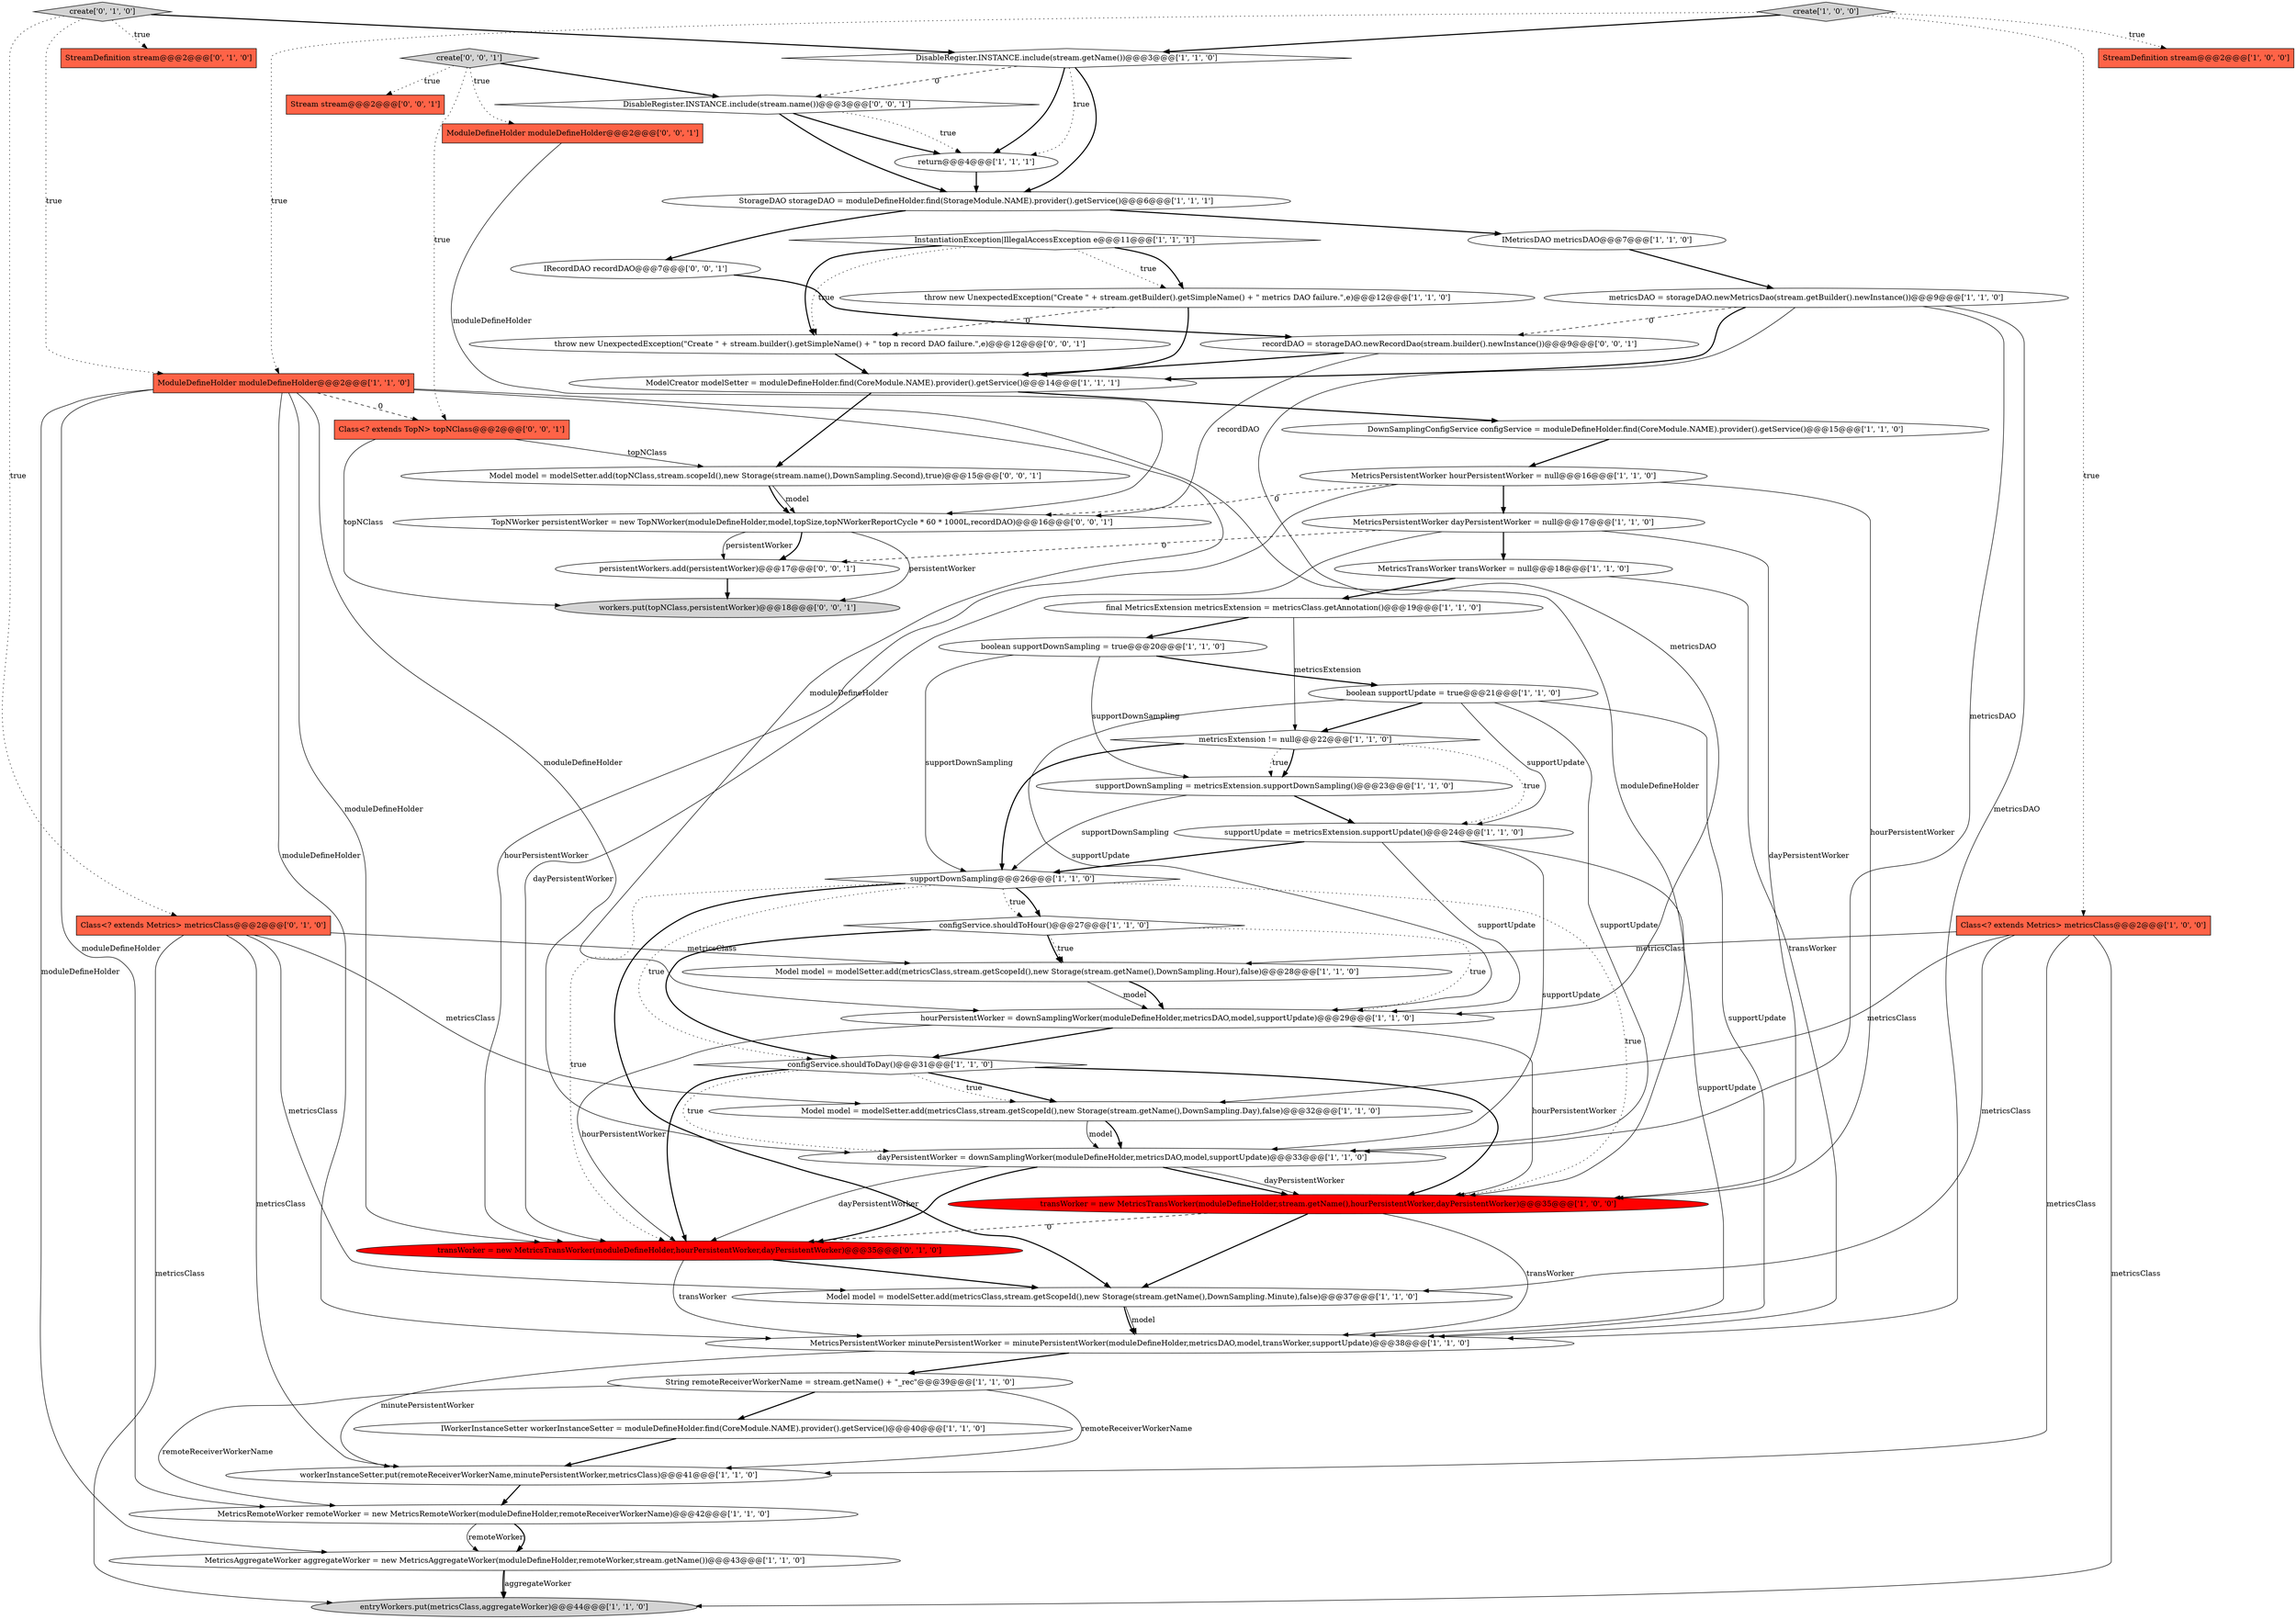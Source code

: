 digraph {
44 [style = filled, label = "persistentWorkers.add(persistentWorker)@@@17@@@['0', '0', '1']", fillcolor = white, shape = ellipse image = "AAA0AAABBB3BBB"];
13 [style = filled, label = "metricsDAO = storageDAO.newMetricsDao(stream.getBuilder().newInstance())@@@9@@@['1', '1', '0']", fillcolor = white, shape = ellipse image = "AAA0AAABBB1BBB"];
53 [style = filled, label = "create['0', '0', '1']", fillcolor = lightgray, shape = diamond image = "AAA0AAABBB3BBB"];
35 [style = filled, label = "supportDownSampling@@@26@@@['1', '1', '0']", fillcolor = white, shape = diamond image = "AAA0AAABBB1BBB"];
26 [style = filled, label = "IMetricsDAO metricsDAO@@@7@@@['1', '1', '0']", fillcolor = white, shape = ellipse image = "AAA0AAABBB1BBB"];
8 [style = filled, label = "MetricsPersistentWorker minutePersistentWorker = minutePersistentWorker(moduleDefineHolder,metricsDAO,model,transWorker,supportUpdate)@@@38@@@['1', '1', '0']", fillcolor = white, shape = ellipse image = "AAA0AAABBB1BBB"];
50 [style = filled, label = "TopNWorker persistentWorker = new TopNWorker(moduleDefineHolder,model,topSize,topNWorkerReportCycle * 60 * 1000L,recordDAO)@@@16@@@['0', '0', '1']", fillcolor = white, shape = ellipse image = "AAA0AAABBB3BBB"];
37 [style = filled, label = "configService.shouldToDay()@@@31@@@['1', '1', '0']", fillcolor = white, shape = diamond image = "AAA0AAABBB1BBB"];
4 [style = filled, label = "throw new UnexpectedException(\"Create \" + stream.getBuilder().getSimpleName() + \" metrics DAO failure.\",e)@@@12@@@['1', '1', '0']", fillcolor = white, shape = ellipse image = "AAA0AAABBB1BBB"];
14 [style = filled, label = "hourPersistentWorker = downSamplingWorker(moduleDefineHolder,metricsDAO,model,supportUpdate)@@@29@@@['1', '1', '0']", fillcolor = white, shape = ellipse image = "AAA0AAABBB1BBB"];
16 [style = filled, label = "StorageDAO storageDAO = moduleDefineHolder.find(StorageModule.NAME).provider().getService()@@@6@@@['1', '1', '1']", fillcolor = white, shape = ellipse image = "AAA0AAABBB1BBB"];
49 [style = filled, label = "Stream stream@@@2@@@['0', '0', '1']", fillcolor = tomato, shape = box image = "AAA0AAABBB3BBB"];
29 [style = filled, label = "transWorker = new MetricsTransWorker(moduleDefineHolder,stream.getName(),hourPersistentWorker,dayPersistentWorker)@@@35@@@['1', '0', '0']", fillcolor = red, shape = ellipse image = "AAA1AAABBB1BBB"];
34 [style = filled, label = "return@@@4@@@['1', '1', '1']", fillcolor = white, shape = ellipse image = "AAA0AAABBB1BBB"];
46 [style = filled, label = "ModuleDefineHolder moduleDefineHolder@@@2@@@['0', '0', '1']", fillcolor = tomato, shape = box image = "AAA0AAABBB3BBB"];
51 [style = filled, label = "Class<? extends TopN> topNClass@@@2@@@['0', '0', '1']", fillcolor = tomato, shape = box image = "AAA0AAABBB3BBB"];
18 [style = filled, label = "Model model = modelSetter.add(metricsClass,stream.getScopeId(),new Storage(stream.getName(),DownSampling.Hour),false)@@@28@@@['1', '1', '0']", fillcolor = white, shape = ellipse image = "AAA0AAABBB1BBB"];
41 [style = filled, label = "transWorker = new MetricsTransWorker(moduleDefineHolder,hourPersistentWorker,dayPersistentWorker)@@@35@@@['0', '1', '0']", fillcolor = red, shape = ellipse image = "AAA1AAABBB2BBB"];
25 [style = filled, label = "MetricsAggregateWorker aggregateWorker = new MetricsAggregateWorker(moduleDefineHolder,remoteWorker,stream.getName())@@@43@@@['1', '1', '0']", fillcolor = white, shape = ellipse image = "AAA0AAABBB1BBB"];
47 [style = filled, label = "recordDAO = storageDAO.newRecordDao(stream.builder().newInstance())@@@9@@@['0', '0', '1']", fillcolor = white, shape = ellipse image = "AAA0AAABBB3BBB"];
2 [style = filled, label = "DownSamplingConfigService configService = moduleDefineHolder.find(CoreModule.NAME).provider().getService()@@@15@@@['1', '1', '0']", fillcolor = white, shape = ellipse image = "AAA0AAABBB1BBB"];
38 [style = filled, label = "Class<? extends Metrics> metricsClass@@@2@@@['0', '1', '0']", fillcolor = tomato, shape = box image = "AAA0AAABBB2BBB"];
9 [style = filled, label = "workerInstanceSetter.put(remoteReceiverWorkerName,minutePersistentWorker,metricsClass)@@@41@@@['1', '1', '0']", fillcolor = white, shape = ellipse image = "AAA0AAABBB1BBB"];
17 [style = filled, label = "Model model = modelSetter.add(metricsClass,stream.getScopeId(),new Storage(stream.getName(),DownSampling.Minute),false)@@@37@@@['1', '1', '0']", fillcolor = white, shape = ellipse image = "AAA0AAABBB1BBB"];
24 [style = filled, label = "InstantiationException|IllegalAccessException e@@@11@@@['1', '1', '1']", fillcolor = white, shape = diamond image = "AAA0AAABBB1BBB"];
0 [style = filled, label = "boolean supportDownSampling = true@@@20@@@['1', '1', '0']", fillcolor = white, shape = ellipse image = "AAA0AAABBB1BBB"];
28 [style = filled, label = "DisableRegister.INSTANCE.include(stream.getName())@@@3@@@['1', '1', '0']", fillcolor = white, shape = diamond image = "AAA0AAABBB1BBB"];
31 [style = filled, label = "MetricsRemoteWorker remoteWorker = new MetricsRemoteWorker(moduleDefineHolder,remoteReceiverWorkerName)@@@42@@@['1', '1', '0']", fillcolor = white, shape = ellipse image = "AAA0AAABBB1BBB"];
52 [style = filled, label = "DisableRegister.INSTANCE.include(stream.name())@@@3@@@['0', '0', '1']", fillcolor = white, shape = diamond image = "AAA0AAABBB3BBB"];
11 [style = filled, label = "supportUpdate = metricsExtension.supportUpdate()@@@24@@@['1', '1', '0']", fillcolor = white, shape = ellipse image = "AAA0AAABBB1BBB"];
33 [style = filled, label = "ModuleDefineHolder moduleDefineHolder@@@2@@@['1', '1', '0']", fillcolor = tomato, shape = box image = "AAA0AAABBB1BBB"];
23 [style = filled, label = "metricsExtension != null@@@22@@@['1', '1', '0']", fillcolor = white, shape = diamond image = "AAA0AAABBB1BBB"];
3 [style = filled, label = "Class<? extends Metrics> metricsClass@@@2@@@['1', '0', '0']", fillcolor = tomato, shape = box image = "AAA0AAABBB1BBB"];
1 [style = filled, label = "supportDownSampling = metricsExtension.supportDownSampling()@@@23@@@['1', '1', '0']", fillcolor = white, shape = ellipse image = "AAA0AAABBB1BBB"];
27 [style = filled, label = "entryWorkers.put(metricsClass,aggregateWorker)@@@44@@@['1', '1', '0']", fillcolor = lightgray, shape = ellipse image = "AAA0AAABBB1BBB"];
20 [style = filled, label = "boolean supportUpdate = true@@@21@@@['1', '1', '0']", fillcolor = white, shape = ellipse image = "AAA0AAABBB1BBB"];
21 [style = filled, label = "MetricsTransWorker transWorker = null@@@18@@@['1', '1', '0']", fillcolor = white, shape = ellipse image = "AAA0AAABBB1BBB"];
6 [style = filled, label = "String remoteReceiverWorkerName = stream.getName() + \"_rec\"@@@39@@@['1', '1', '0']", fillcolor = white, shape = ellipse image = "AAA0AAABBB1BBB"];
12 [style = filled, label = "final MetricsExtension metricsExtension = metricsClass.getAnnotation()@@@19@@@['1', '1', '0']", fillcolor = white, shape = ellipse image = "AAA0AAABBB1BBB"];
32 [style = filled, label = "MetricsPersistentWorker hourPersistentWorker = null@@@16@@@['1', '1', '0']", fillcolor = white, shape = ellipse image = "AAA0AAABBB1BBB"];
30 [style = filled, label = "MetricsPersistentWorker dayPersistentWorker = null@@@17@@@['1', '1', '0']", fillcolor = white, shape = ellipse image = "AAA0AAABBB1BBB"];
36 [style = filled, label = "dayPersistentWorker = downSamplingWorker(moduleDefineHolder,metricsDAO,model,supportUpdate)@@@33@@@['1', '1', '0']", fillcolor = white, shape = ellipse image = "AAA0AAABBB1BBB"];
39 [style = filled, label = "StreamDefinition stream@@@2@@@['0', '1', '0']", fillcolor = tomato, shape = box image = "AAA0AAABBB2BBB"];
42 [style = filled, label = "throw new UnexpectedException(\"Create \" + stream.builder().getSimpleName() + \" top n record DAO failure.\",e)@@@12@@@['0', '0', '1']", fillcolor = white, shape = ellipse image = "AAA0AAABBB3BBB"];
5 [style = filled, label = "StreamDefinition stream@@@2@@@['1', '0', '0']", fillcolor = tomato, shape = box image = "AAA0AAABBB1BBB"];
40 [style = filled, label = "create['0', '1', '0']", fillcolor = lightgray, shape = diamond image = "AAA0AAABBB2BBB"];
19 [style = filled, label = "Model model = modelSetter.add(metricsClass,stream.getScopeId(),new Storage(stream.getName(),DownSampling.Day),false)@@@32@@@['1', '1', '0']", fillcolor = white, shape = ellipse image = "AAA0AAABBB1BBB"];
43 [style = filled, label = "IRecordDAO recordDAO@@@7@@@['0', '0', '1']", fillcolor = white, shape = ellipse image = "AAA0AAABBB3BBB"];
45 [style = filled, label = "workers.put(topNClass,persistentWorker)@@@18@@@['0', '0', '1']", fillcolor = lightgray, shape = ellipse image = "AAA0AAABBB3BBB"];
15 [style = filled, label = "ModelCreator modelSetter = moduleDefineHolder.find(CoreModule.NAME).provider().getService()@@@14@@@['1', '1', '1']", fillcolor = white, shape = ellipse image = "AAA0AAABBB1BBB"];
48 [style = filled, label = "Model model = modelSetter.add(topNClass,stream.scopeId(),new Storage(stream.name(),DownSampling.Second),true)@@@15@@@['0', '0', '1']", fillcolor = white, shape = ellipse image = "AAA0AAABBB3BBB"];
22 [style = filled, label = "IWorkerInstanceSetter workerInstanceSetter = moduleDefineHolder.find(CoreModule.NAME).provider().getService()@@@40@@@['1', '1', '0']", fillcolor = white, shape = ellipse image = "AAA0AAABBB1BBB"];
7 [style = filled, label = "configService.shouldToHour()@@@27@@@['1', '1', '0']", fillcolor = white, shape = diamond image = "AAA0AAABBB1BBB"];
10 [style = filled, label = "create['1', '0', '0']", fillcolor = lightgray, shape = diamond image = "AAA0AAABBB1BBB"];
33->29 [style = solid, label="moduleDefineHolder"];
40->39 [style = dotted, label="true"];
53->46 [style = dotted, label="true"];
30->44 [style = dashed, label="0"];
6->22 [style = bold, label=""];
36->29 [style = bold, label=""];
24->4 [style = dotted, label="true"];
50->44 [style = bold, label=""];
4->15 [style = bold, label=""];
10->3 [style = dotted, label="true"];
8->6 [style = bold, label=""];
19->36 [style = bold, label=""];
50->44 [style = solid, label="persistentWorker"];
13->14 [style = solid, label="metricsDAO"];
24->42 [style = dotted, label="true"];
17->8 [style = solid, label="model"];
36->41 [style = solid, label="dayPersistentWorker"];
36->29 [style = solid, label="dayPersistentWorker"];
16->43 [style = bold, label=""];
37->36 [style = dotted, label="true"];
3->17 [style = solid, label="metricsClass"];
30->29 [style = solid, label="dayPersistentWorker"];
35->37 [style = dotted, label="true"];
2->32 [style = bold, label=""];
48->50 [style = solid, label="model"];
38->17 [style = solid, label="metricsClass"];
31->25 [style = solid, label="remoteWorker"];
35->7 [style = bold, label=""];
28->52 [style = dashed, label="0"];
33->31 [style = solid, label="moduleDefineHolder"];
42->15 [style = bold, label=""];
14->37 [style = bold, label=""];
53->49 [style = dotted, label="true"];
20->11 [style = solid, label="supportUpdate"];
36->41 [style = bold, label=""];
53->51 [style = dotted, label="true"];
11->14 [style = solid, label="supportUpdate"];
19->36 [style = solid, label="model"];
33->8 [style = solid, label="moduleDefineHolder"];
53->52 [style = bold, label=""];
51->48 [style = solid, label="topNClass"];
22->9 [style = bold, label=""];
16->26 [style = bold, label=""];
7->37 [style = bold, label=""];
37->29 [style = bold, label=""];
48->50 [style = bold, label=""];
37->19 [style = dotted, label="true"];
33->51 [style = dashed, label="0"];
32->41 [style = solid, label="hourPersistentWorker"];
3->19 [style = solid, label="metricsClass"];
26->13 [style = bold, label=""];
1->11 [style = bold, label=""];
23->35 [style = bold, label=""];
3->18 [style = solid, label="metricsClass"];
25->27 [style = bold, label=""];
20->14 [style = solid, label="supportUpdate"];
23->1 [style = dotted, label="true"];
43->47 [style = bold, label=""];
20->23 [style = bold, label=""];
38->9 [style = solid, label="metricsClass"];
13->8 [style = solid, label="metricsDAO"];
23->11 [style = dotted, label="true"];
35->17 [style = bold, label=""];
13->36 [style = solid, label="metricsDAO"];
8->9 [style = solid, label="minutePersistentWorker"];
0->20 [style = bold, label=""];
13->15 [style = bold, label=""];
44->45 [style = bold, label=""];
28->34 [style = dotted, label="true"];
35->29 [style = dotted, label="true"];
17->8 [style = bold, label=""];
41->8 [style = solid, label="transWorker"];
29->17 [style = bold, label=""];
31->25 [style = bold, label=""];
11->36 [style = solid, label="supportUpdate"];
35->7 [style = dotted, label="true"];
9->31 [style = bold, label=""];
14->41 [style = solid, label="hourPersistentWorker"];
47->50 [style = solid, label="recordDAO"];
37->41 [style = bold, label=""];
0->35 [style = solid, label="supportDownSampling"];
40->38 [style = dotted, label="true"];
29->41 [style = dashed, label="0"];
38->19 [style = solid, label="metricsClass"];
30->41 [style = solid, label="dayPersistentWorker"];
51->45 [style = solid, label="topNClass"];
32->30 [style = bold, label=""];
33->25 [style = solid, label="moduleDefineHolder"];
21->12 [style = bold, label=""];
6->9 [style = solid, label="remoteReceiverWorkerName"];
30->21 [style = bold, label=""];
12->23 [style = solid, label="metricsExtension"];
52->16 [style = bold, label=""];
20->36 [style = solid, label="supportUpdate"];
38->18 [style = solid, label="metricsClass"];
1->35 [style = solid, label="supportDownSampling"];
3->9 [style = solid, label="metricsClass"];
34->16 [style = bold, label=""];
32->50 [style = dashed, label="0"];
29->8 [style = solid, label="transWorker"];
7->18 [style = dotted, label="true"];
35->41 [style = dotted, label="true"];
7->18 [style = bold, label=""];
15->48 [style = bold, label=""];
33->41 [style = solid, label="moduleDefineHolder"];
32->29 [style = solid, label="hourPersistentWorker"];
0->1 [style = solid, label="supportDownSampling"];
24->42 [style = bold, label=""];
46->50 [style = solid, label="moduleDefineHolder"];
15->2 [style = bold, label=""];
10->28 [style = bold, label=""];
25->27 [style = solid, label="aggregateWorker"];
47->15 [style = bold, label=""];
40->33 [style = dotted, label="true"];
28->34 [style = bold, label=""];
21->8 [style = solid, label="transWorker"];
52->34 [style = dotted, label="true"];
14->29 [style = solid, label="hourPersistentWorker"];
11->8 [style = solid, label="supportUpdate"];
33->14 [style = solid, label="moduleDefineHolder"];
50->45 [style = solid, label="persistentWorker"];
18->14 [style = solid, label="model"];
40->28 [style = bold, label=""];
52->34 [style = bold, label=""];
10->33 [style = dotted, label="true"];
10->5 [style = dotted, label="true"];
6->31 [style = solid, label="remoteReceiverWorkerName"];
28->16 [style = bold, label=""];
12->0 [style = bold, label=""];
11->35 [style = bold, label=""];
41->17 [style = bold, label=""];
24->4 [style = bold, label=""];
4->42 [style = dashed, label="0"];
23->1 [style = bold, label=""];
38->27 [style = solid, label="metricsClass"];
20->8 [style = solid, label="supportUpdate"];
13->47 [style = dashed, label="0"];
37->19 [style = bold, label=""];
33->36 [style = solid, label="moduleDefineHolder"];
3->27 [style = solid, label="metricsClass"];
18->14 [style = bold, label=""];
7->14 [style = dotted, label="true"];
}
